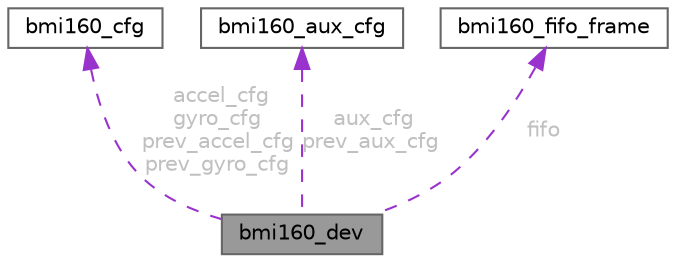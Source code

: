 digraph "bmi160_dev"
{
 // LATEX_PDF_SIZE
  bgcolor="transparent";
  edge [fontname=Helvetica,fontsize=10,labelfontname=Helvetica,labelfontsize=10];
  node [fontname=Helvetica,fontsize=10,shape=box,height=0.2,width=0.4];
  Node1 [id="Node000001",label="bmi160_dev",height=0.2,width=0.4,color="gray40", fillcolor="grey60", style="filled", fontcolor="black",tooltip=" "];
  Node2 -> Node1 [id="edge1_Node000001_Node000002",dir="back",color="darkorchid3",style="dashed",tooltip=" ",label=" accel_cfg\ngyro_cfg\nprev_accel_cfg\nprev_gyro_cfg",fontcolor="grey" ];
  Node2 [id="Node000002",label="bmi160_cfg",height=0.2,width=0.4,color="gray40", fillcolor="white", style="filled",URL="$structbmi160__cfg.html",tooltip="bmi160 sensor configuration structure"];
  Node3 -> Node1 [id="edge2_Node000001_Node000003",dir="back",color="darkorchid3",style="dashed",tooltip=" ",label=" aux_cfg\nprev_aux_cfg",fontcolor="grey" ];
  Node3 [id="Node000003",label="bmi160_aux_cfg",height=0.2,width=0.4,color="gray40", fillcolor="white", style="filled",URL="$structbmi160__aux__cfg.html",tooltip="Aux sensor configuration structure."];
  Node4 -> Node1 [id="edge3_Node000001_Node000004",dir="back",color="darkorchid3",style="dashed",tooltip=" ",label=" fifo",fontcolor="grey" ];
  Node4 [id="Node000004",label="bmi160_fifo_frame",height=0.2,width=0.4,color="gray40", fillcolor="white", style="filled",URL="$structbmi160__fifo__frame.html",tooltip="This structure holds the information for usage of FIFO by the user."];
}
